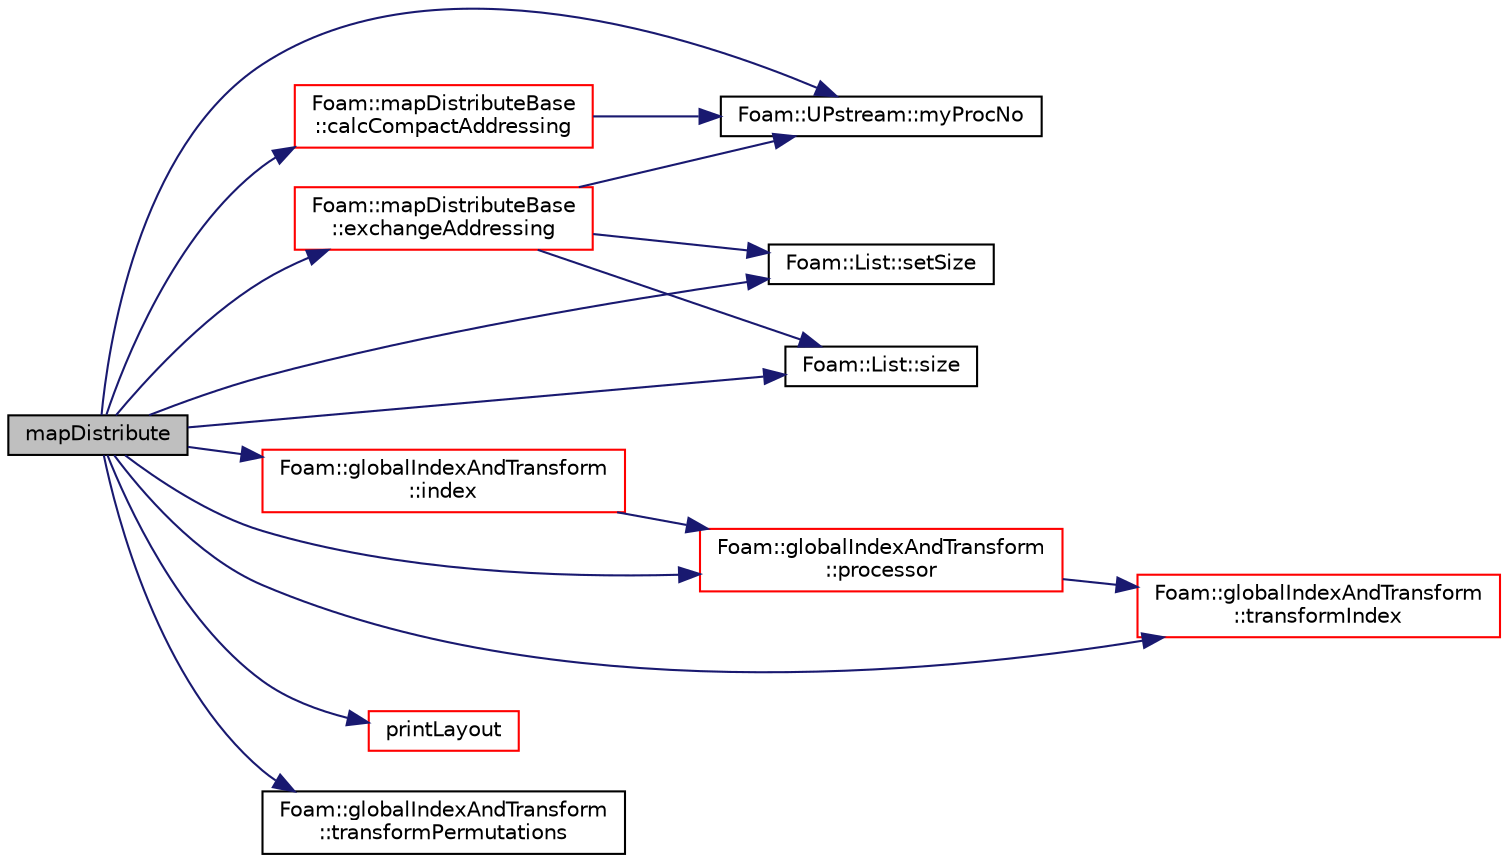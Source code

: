 digraph "mapDistribute"
{
  bgcolor="transparent";
  edge [fontname="Helvetica",fontsize="10",labelfontname="Helvetica",labelfontsize="10"];
  node [fontname="Helvetica",fontsize="10",shape=record];
  rankdir="LR";
  Node101 [label="mapDistribute",height=0.2,width=0.4,color="black", fillcolor="grey75", style="filled", fontcolor="black"];
  Node101 -> Node102 [color="midnightblue",fontsize="10",style="solid",fontname="Helvetica"];
  Node102 [label="Foam::mapDistributeBase\l::calcCompactAddressing",height=0.2,width=0.4,color="red",URL="$a28525.html#a9aa8f714ca633731d8581778176d547f",tooltip="Construct per processor compact addressing of the global elements. "];
  Node102 -> Node106 [color="midnightblue",fontsize="10",style="solid",fontname="Helvetica"];
  Node106 [label="Foam::UPstream::myProcNo",height=0.2,width=0.4,color="black",URL="$a27377.html#afc74d89573de32a3032c916f8cdd1733",tooltip="Number of this process (starting from masterNo() = 0) "];
  Node101 -> Node158 [color="midnightblue",fontsize="10",style="solid",fontname="Helvetica"];
  Node158 [label="Foam::mapDistributeBase\l::exchangeAddressing",height=0.2,width=0.4,color="red",URL="$a28525.html#aaea4ac19dd141ea6cc9d6adbcf7c0cf4"];
  Node158 -> Node159 [color="midnightblue",fontsize="10",style="solid",fontname="Helvetica"];
  Node159 [label="Foam::List::setSize",height=0.2,width=0.4,color="black",URL="$a26833.html#aedb985ffeaf1bdbfeccc2a8730405703",tooltip="Reset size of List. "];
  Node158 -> Node106 [color="midnightblue",fontsize="10",style="solid",fontname="Helvetica"];
  Node158 -> Node104 [color="midnightblue",fontsize="10",style="solid",fontname="Helvetica"];
  Node104 [label="Foam::List::size",height=0.2,width=0.4,color="black",URL="$a26833.html#a8a5f6fa29bd4b500caf186f60245b384",tooltip="Override size to be inconsistent with allocated storage. "];
  Node101 -> Node169 [color="midnightblue",fontsize="10",style="solid",fontname="Helvetica"];
  Node169 [label="Foam::globalIndexAndTransform\l::index",height=0.2,width=0.4,color="red",URL="$a28849.html#ae5f27da3d24cfe83d18f00b1adc4a8de",tooltip="Index carried by the object. "];
  Node169 -> Node171 [color="midnightblue",fontsize="10",style="solid",fontname="Helvetica"];
  Node171 [label="Foam::globalIndexAndTransform\l::processor",height=0.2,width=0.4,color="red",URL="$a28849.html#a391cb1737676bea47a5ef19684a4bb9f",tooltip="Which processor does this come from? "];
  Node171 -> Node173 [color="midnightblue",fontsize="10",style="solid",fontname="Helvetica"];
  Node173 [label="Foam::globalIndexAndTransform\l::transformIndex",height=0.2,width=0.4,color="red",URL="$a28849.html#a37a9d2a80e0db88cf7320ecfd71f5c35",tooltip="Transform carried by the object. "];
  Node101 -> Node106 [color="midnightblue",fontsize="10",style="solid",fontname="Helvetica"];
  Node101 -> Node174 [color="midnightblue",fontsize="10",style="solid",fontname="Helvetica"];
  Node174 [label="printLayout",height=0.2,width=0.4,color="red",URL="$a28513.html#a354c270fcad8f00ba2bf069b0f68a729",tooltip="Debug: print layout. Can only be used on maps with sorted. "];
  Node101 -> Node171 [color="midnightblue",fontsize="10",style="solid",fontname="Helvetica"];
  Node101 -> Node159 [color="midnightblue",fontsize="10",style="solid",fontname="Helvetica"];
  Node101 -> Node104 [color="midnightblue",fontsize="10",style="solid",fontname="Helvetica"];
  Node101 -> Node173 [color="midnightblue",fontsize="10",style="solid",fontname="Helvetica"];
  Node101 -> Node179 [color="midnightblue",fontsize="10",style="solid",fontname="Helvetica"];
  Node179 [label="Foam::globalIndexAndTransform\l::transformPermutations",height=0.2,width=0.4,color="black",URL="$a28849.html#aa3c488fb461eb31d5964943e91a21b1d",tooltip="Return access to the permuted transforms. "];
}
